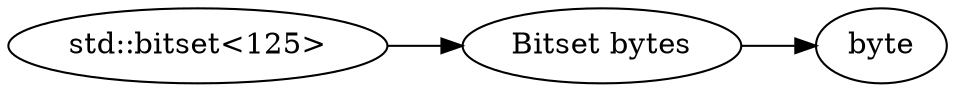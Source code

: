 digraph "std::bitset<125>" {
rankdir = LR
4
4 -> 5
5 -> 6

4 [label="std::bitset<125>",comment="name: \"std::bitset<125>\", typeName: \"\", id: 4, branchId: 0, recurseId: -1, attributes: 0, notes: \"\""];
5 [label="Bitset bytes",comment="name: \"Bitset bytes\", typeName: \"\", id: 5, branchId: 0, recurseId: -1, attributes: 0, notes: \"\""];
6 [label="byte",comment="name: \"byte\", typeName: \"\", id: 6, branchId: 0, recurseId: -1, attributes: 512, notes: \"\""];
{ rank = max;6}

}
